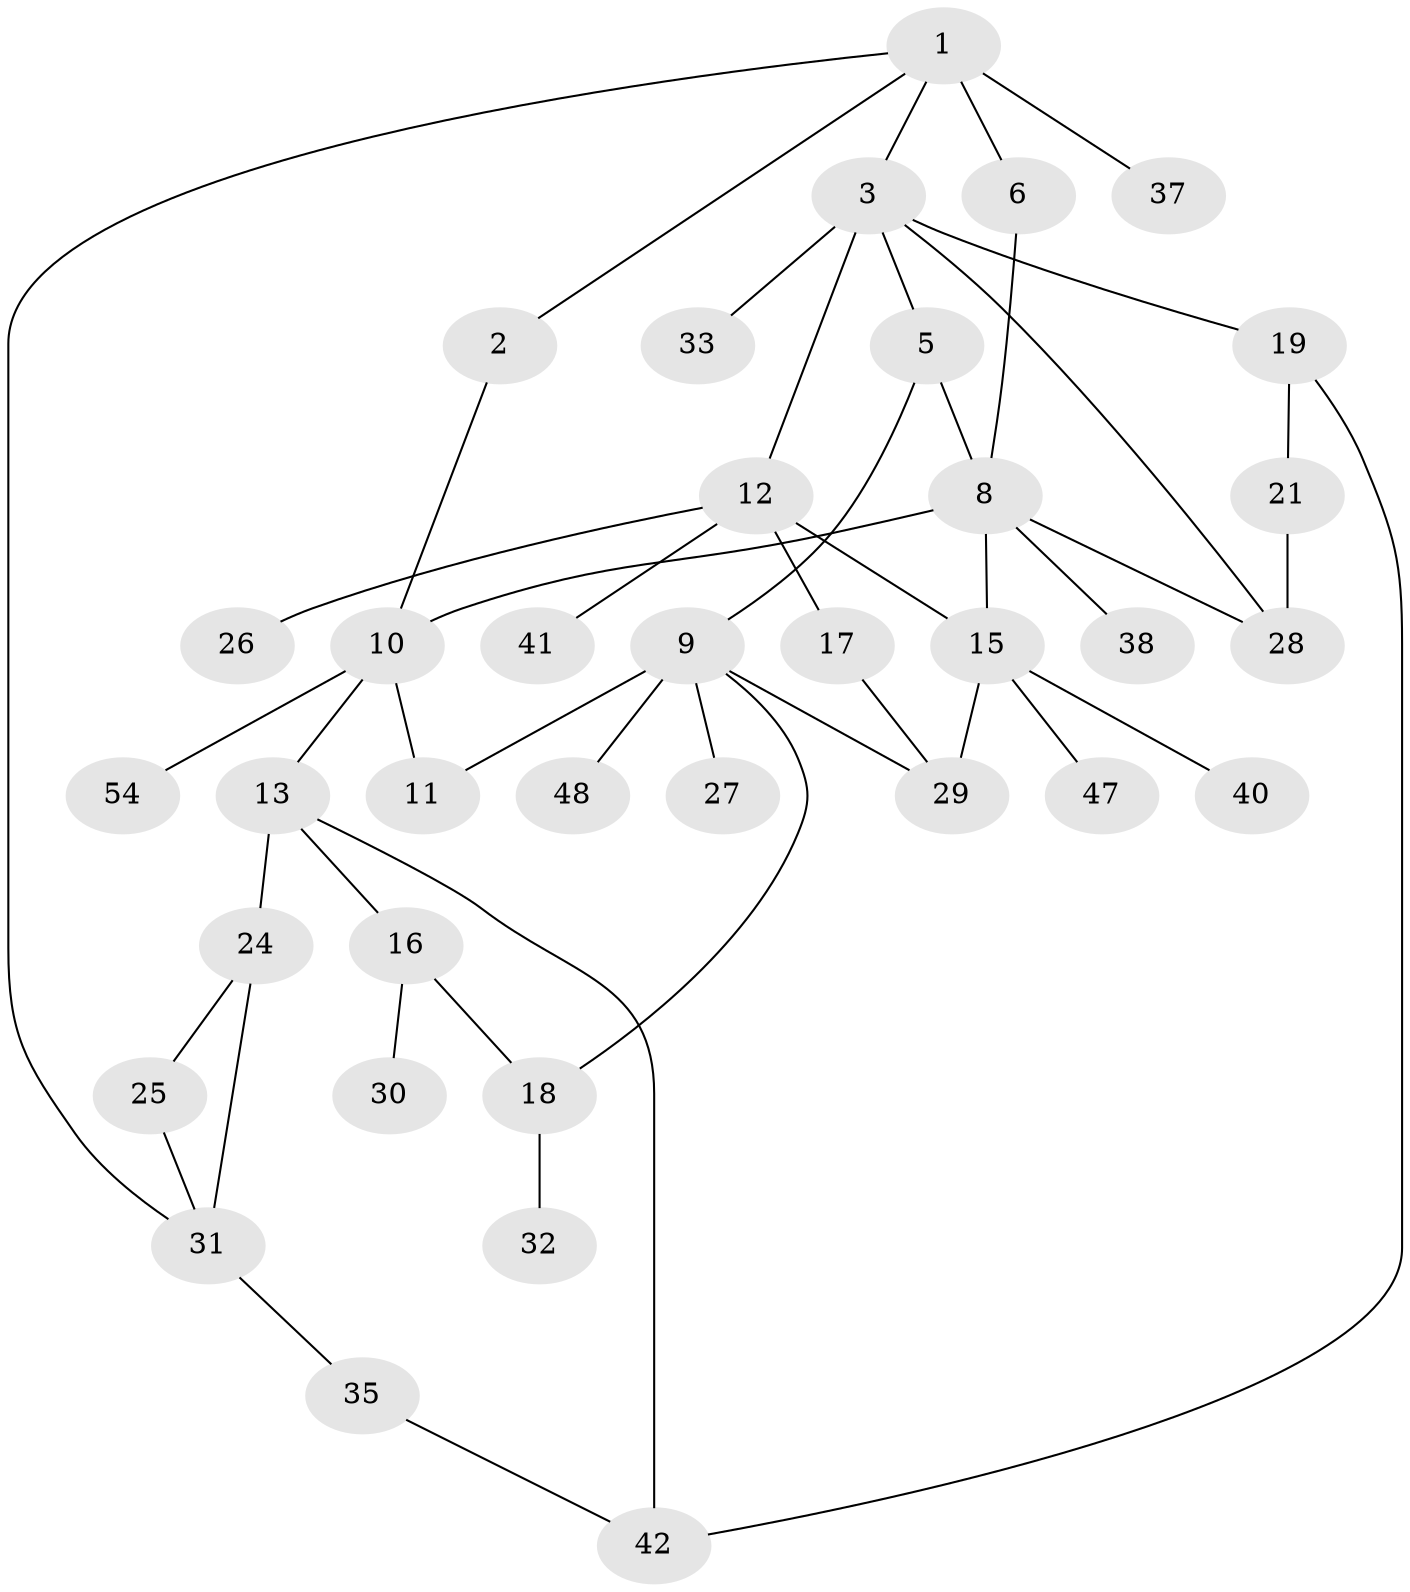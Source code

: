 // Generated by graph-tools (version 1.1) at 2025/51/02/27/25 19:51:40]
// undirected, 36 vertices, 48 edges
graph export_dot {
graph [start="1"]
  node [color=gray90,style=filled];
  1 [super="+7"];
  2;
  3 [super="+4"];
  5 [super="+36"];
  6;
  8 [super="+20"];
  9 [super="+23"];
  10 [super="+14"];
  11 [super="+55"];
  12 [super="+22"];
  13;
  15 [super="+34"];
  16 [super="+49"];
  17;
  18 [super="+46"];
  19 [super="+43"];
  21 [super="+52"];
  24 [super="+45"];
  25 [super="+51"];
  26;
  27;
  28 [super="+53"];
  29 [super="+44"];
  30 [super="+39"];
  31 [super="+58"];
  32 [super="+57"];
  33 [super="+50"];
  35;
  37;
  38;
  40;
  41;
  42 [super="+56"];
  47;
  48;
  54;
  1 -- 2;
  1 -- 3;
  1 -- 6 [weight=2];
  1 -- 37;
  1 -- 31;
  2 -- 10;
  3 -- 28;
  3 -- 33;
  3 -- 19;
  3 -- 5;
  3 -- 12;
  5 -- 9;
  5 -- 8;
  6 -- 8;
  8 -- 38;
  8 -- 10;
  8 -- 28;
  8 -- 15;
  9 -- 11;
  9 -- 18;
  9 -- 29;
  9 -- 48;
  9 -- 27;
  10 -- 13;
  10 -- 11;
  10 -- 54;
  12 -- 15;
  12 -- 17;
  12 -- 26;
  12 -- 41;
  13 -- 16;
  13 -- 24;
  13 -- 42;
  15 -- 47;
  15 -- 40;
  15 -- 29;
  16 -- 30;
  16 -- 18;
  17 -- 29;
  18 -- 32;
  19 -- 21;
  19 -- 42;
  21 -- 28;
  24 -- 25;
  24 -- 31;
  25 -- 31;
  31 -- 35;
  35 -- 42;
}
